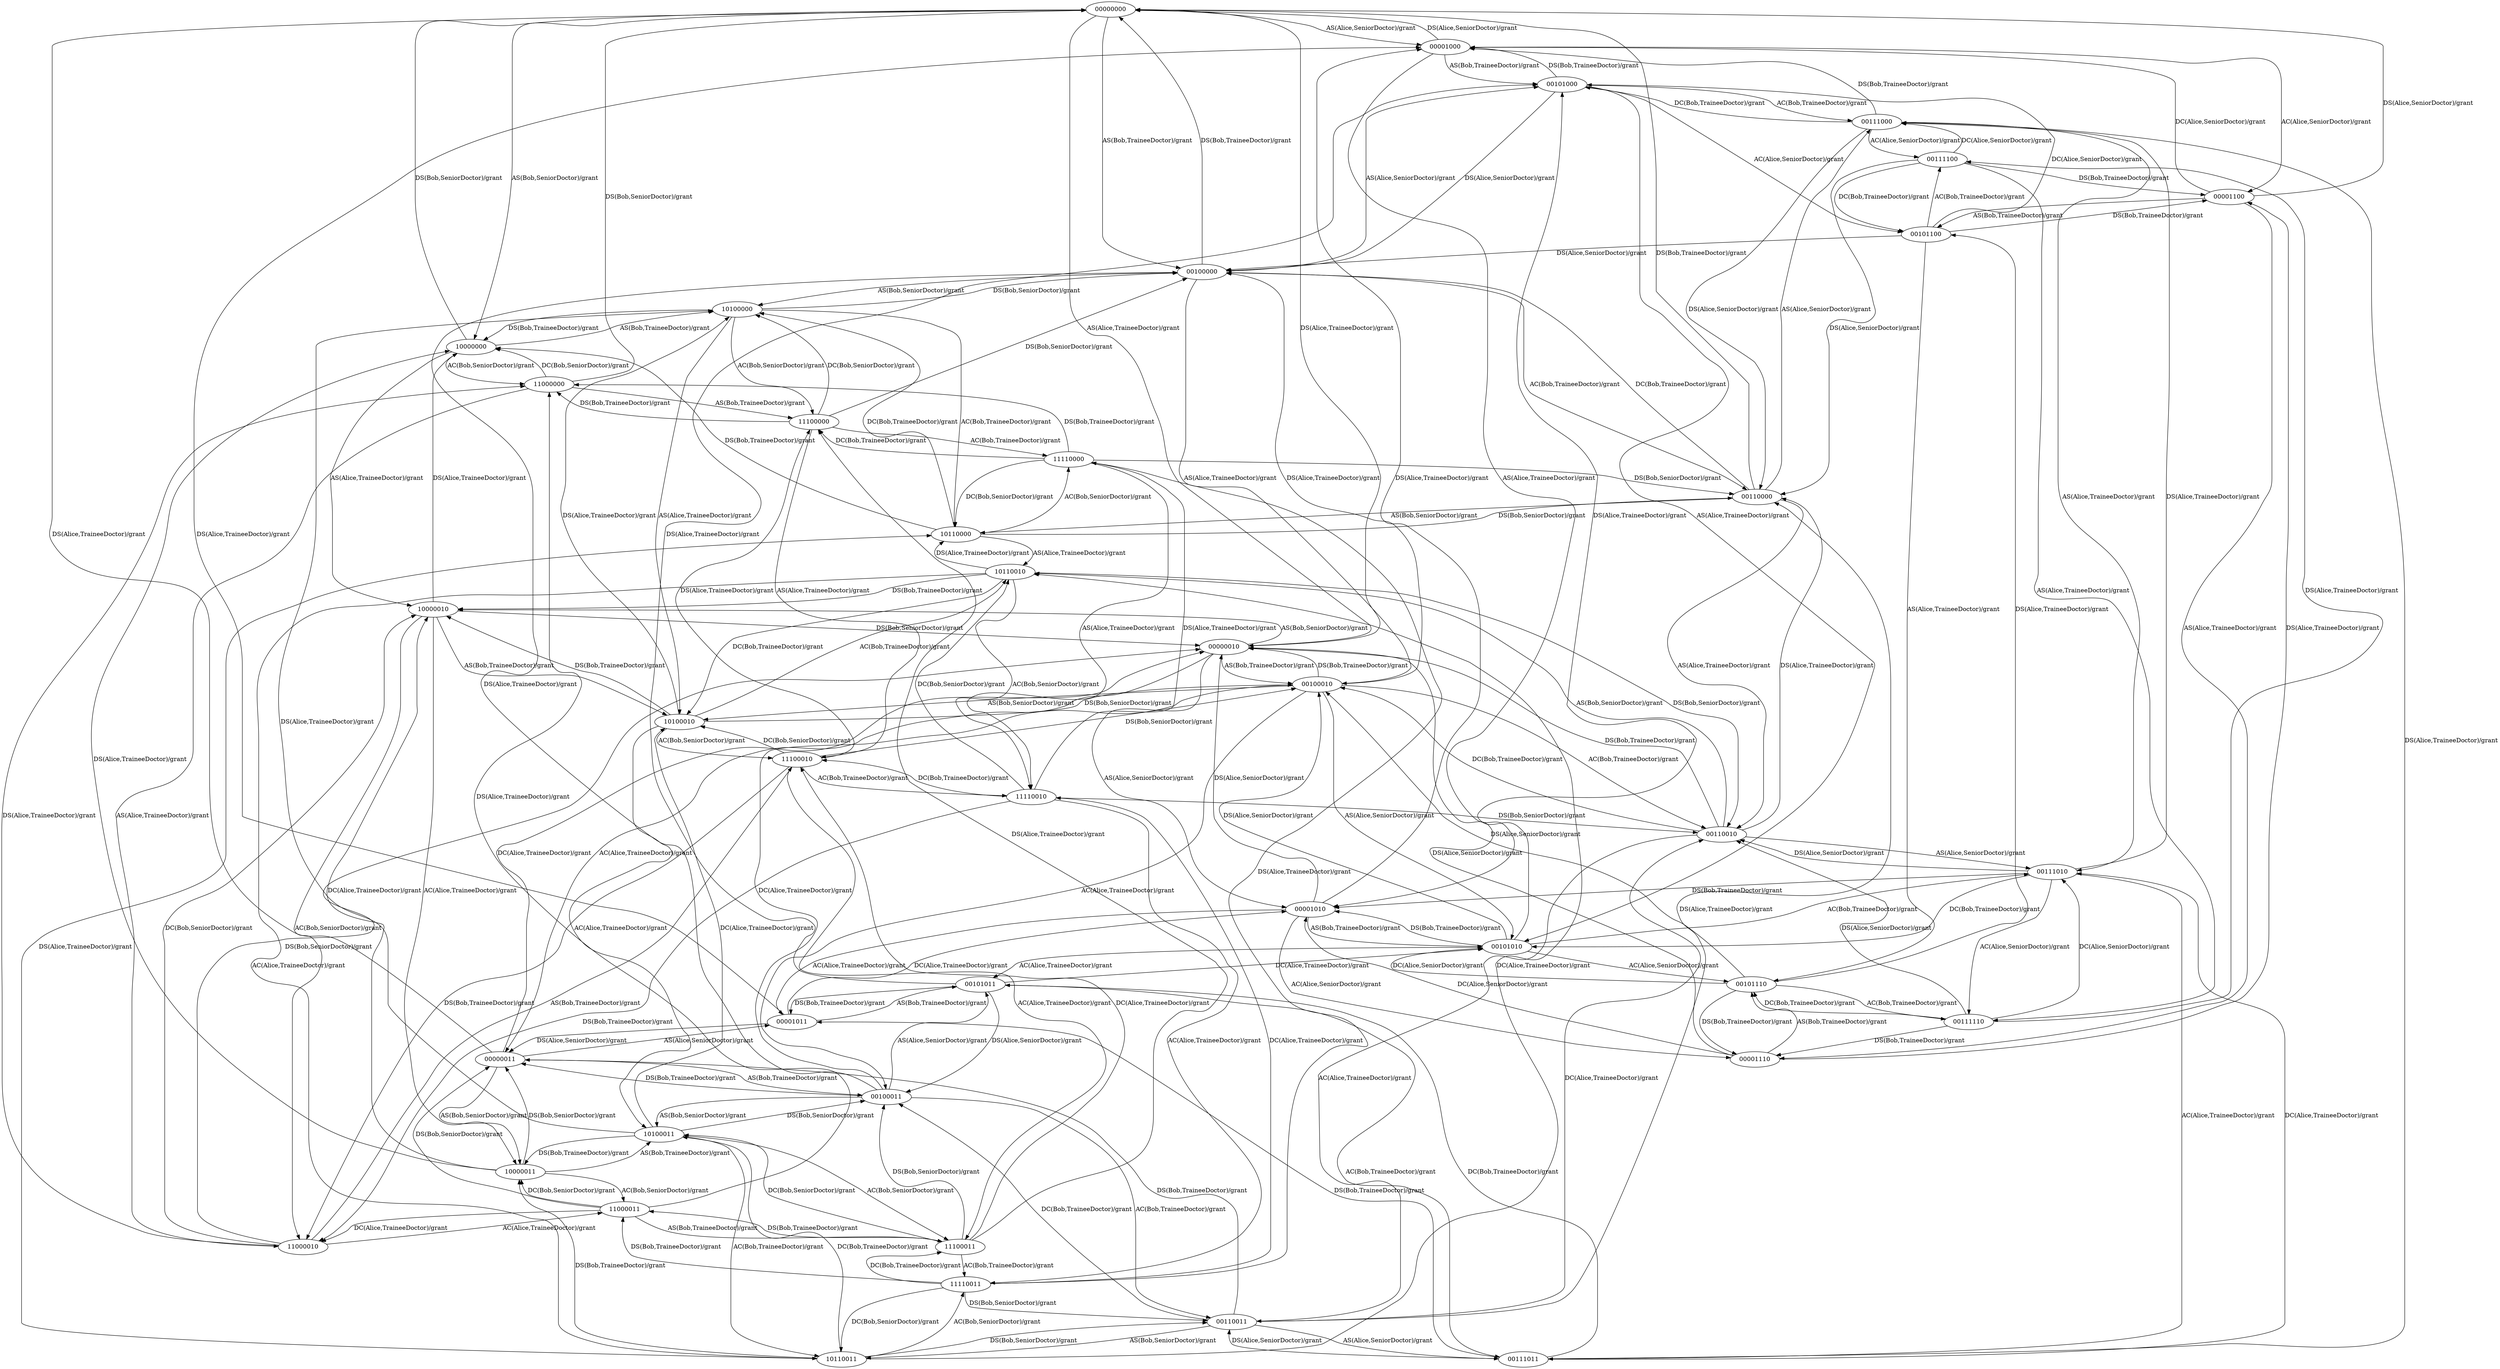 digraph rbac2Fsm {
  00000000 -> 00001000 [ label ="AS(Alice,SeniorDoctor)/grant"];
  00000000 -> 00000010 [ label ="AS(Alice,TraineeDoctor)/grant"];
  00000000 -> 10000000 [ label ="AS(Bob,SeniorDoctor)/grant"];
  00000000 -> 00100000 [ label ="AS(Bob,TraineeDoctor)/grant"];
  00000010 -> 00000011 [ label ="AC(Alice,TraineeDoctor)/grant"];
  00000010 -> 00001010 [ label ="AS(Alice,SeniorDoctor)/grant"];
  00000010 -> 10000010 [ label ="AS(Bob,SeniorDoctor)/grant"];
  00000010 -> 00100010 [ label ="AS(Bob,TraineeDoctor)/grant"];
  00000010 -> 00000000 [ label ="DS(Alice,TraineeDoctor)/grant"];
  00000011 -> 00001011 [ label ="AS(Alice,SeniorDoctor)/grant"];
  00000011 -> 10000011 [ label ="AS(Bob,SeniorDoctor)/grant"];
  00000011 -> 00100011 [ label ="AS(Bob,TraineeDoctor)/grant"];
  00000011 -> 00000010 [ label ="DC(Alice,TraineeDoctor)/grant"];
  00000011 -> 00000000 [ label ="DS(Alice,TraineeDoctor)/grant"];
  00001000 -> 00001100 [ label ="AC(Alice,SeniorDoctor)/grant"];
  00001000 -> 00001010 [ label ="AS(Alice,TraineeDoctor)/grant"];
  00001000 -> 00101000 [ label ="AS(Bob,TraineeDoctor)/grant"];
  00001000 -> 00000000 [ label ="DS(Alice,SeniorDoctor)/grant"];
  00001010 -> 00001110 [ label ="AC(Alice,SeniorDoctor)/grant"];
  00001010 -> 00001011 [ label ="AC(Alice,TraineeDoctor)/grant"];
  00001010 -> 00101010 [ label ="AS(Bob,TraineeDoctor)/grant"];
  00001010 -> 00000010 [ label ="DS(Alice,SeniorDoctor)/grant"];
  00001010 -> 00001000 [ label ="DS(Alice,TraineeDoctor)/grant"];
  00001011 -> 00101011 [ label ="AS(Bob,TraineeDoctor)/grant"];
  00001011 -> 00001010 [ label ="DC(Alice,TraineeDoctor)/grant"];
  00001011 -> 00000011 [ label ="DS(Alice,SeniorDoctor)/grant"];
  00001011 -> 00001000 [ label ="DS(Alice,TraineeDoctor)/grant"];
  00001100 -> 00001110 [ label ="AS(Alice,TraineeDoctor)/grant"];
  00001100 -> 00101100 [ label ="AS(Bob,TraineeDoctor)/grant"];
  00001100 -> 00001000 [ label ="DC(Alice,SeniorDoctor)/grant"];
  00001100 -> 00000000 [ label ="DS(Alice,SeniorDoctor)/grant"];
  00001110 -> 00101110 [ label ="AS(Bob,TraineeDoctor)/grant"];
  00001110 -> 00001010 [ label ="DC(Alice,SeniorDoctor)/grant"];
  00001110 -> 00000010 [ label ="DS(Alice,SeniorDoctor)/grant"];
  00001110 -> 00001100 [ label ="DS(Alice,TraineeDoctor)/grant"];
  00100000 -> 00110000 [ label ="AC(Bob,TraineeDoctor)/grant"];
  00100000 -> 00101000 [ label ="AS(Alice,SeniorDoctor)/grant"];
  00100000 -> 00100010 [ label ="AS(Alice,TraineeDoctor)/grant"];
  00100000 -> 10100000 [ label ="AS(Bob,SeniorDoctor)/grant"];
  00100000 -> 00000000 [ label ="DS(Bob,TraineeDoctor)/grant"];
  00100010 -> 00100011 [ label ="AC(Alice,TraineeDoctor)/grant"];
  00100010 -> 00110010 [ label ="AC(Bob,TraineeDoctor)/grant"];
  00100010 -> 00101010 [ label ="AS(Alice,SeniorDoctor)/grant"];
  00100010 -> 10100010 [ label ="AS(Bob,SeniorDoctor)/grant"];
  00100010 -> 00100000 [ label ="DS(Alice,TraineeDoctor)/grant"];
  00100010 -> 00000010 [ label ="DS(Bob,TraineeDoctor)/grant"];
  00100011 -> 00110011 [ label ="AC(Bob,TraineeDoctor)/grant"];
  00100011 -> 00101011 [ label ="AS(Alice,SeniorDoctor)/grant"];
  00100011 -> 10100011 [ label ="AS(Bob,SeniorDoctor)/grant"];
  00100011 -> 00100010 [ label ="DC(Alice,TraineeDoctor)/grant"];
  00100011 -> 00100000 [ label ="DS(Alice,TraineeDoctor)/grant"];
  00100011 -> 00000011 [ label ="DS(Bob,TraineeDoctor)/grant"];
  00101000 -> 00101100 [ label ="AC(Alice,SeniorDoctor)/grant"];
  00101000 -> 00111000 [ label ="AC(Bob,TraineeDoctor)/grant"];
  00101000 -> 00101010 [ label ="AS(Alice,TraineeDoctor)/grant"];
  00101000 -> 00100000 [ label ="DS(Alice,SeniorDoctor)/grant"];
  00101000 -> 00001000 [ label ="DS(Bob,TraineeDoctor)/grant"];
  00101010 -> 00101110 [ label ="AC(Alice,SeniorDoctor)/grant"];
  00101010 -> 00101011 [ label ="AC(Alice,TraineeDoctor)/grant"];
  00101010 -> 00111010 [ label ="AC(Bob,TraineeDoctor)/grant"];
  00101010 -> 00100010 [ label ="DS(Alice,SeniorDoctor)/grant"];
  00101010 -> 00101000 [ label ="DS(Alice,TraineeDoctor)/grant"];
  00101010 -> 00001010 [ label ="DS(Bob,TraineeDoctor)/grant"];
  00101011 -> 00111011 [ label ="AC(Bob,TraineeDoctor)/grant"];
  00101011 -> 00101010 [ label ="DC(Alice,TraineeDoctor)/grant"];
  00101011 -> 00100011 [ label ="DS(Alice,SeniorDoctor)/grant"];
  00101011 -> 00101000 [ label ="DS(Alice,TraineeDoctor)/grant"];
  00101011 -> 00001011 [ label ="DS(Bob,TraineeDoctor)/grant"];
  00101100 -> 00111100 [ label ="AC(Bob,TraineeDoctor)/grant"];
  00101100 -> 00101110 [ label ="AS(Alice,TraineeDoctor)/grant"];
  00101100 -> 00101000 [ label ="DC(Alice,SeniorDoctor)/grant"];
  00101100 -> 00100000 [ label ="DS(Alice,SeniorDoctor)/grant"];
  00101100 -> 00001100 [ label ="DS(Bob,TraineeDoctor)/grant"];
  00101110 -> 00111110 [ label ="AC(Bob,TraineeDoctor)/grant"];
  00101110 -> 00101010 [ label ="DC(Alice,SeniorDoctor)/grant"];
  00101110 -> 00100010 [ label ="DS(Alice,SeniorDoctor)/grant"];
  00101110 -> 00101100 [ label ="DS(Alice,TraineeDoctor)/grant"];
  00101110 -> 00001110 [ label ="DS(Bob,TraineeDoctor)/grant"];
  00110000 -> 00111000 [ label ="AS(Alice,SeniorDoctor)/grant"];
  00110000 -> 00110010 [ label ="AS(Alice,TraineeDoctor)/grant"];
  00110000 -> 10110000 [ label ="AS(Bob,SeniorDoctor)/grant"];
  00110000 -> 00100000 [ label ="DC(Bob,TraineeDoctor)/grant"];
  00110000 -> 00000000 [ label ="DS(Bob,TraineeDoctor)/grant"];
  00110010 -> 00110011 [ label ="AC(Alice,TraineeDoctor)/grant"];
  00110010 -> 00111010 [ label ="AS(Alice,SeniorDoctor)/grant"];
  00110010 -> 10110010 [ label ="AS(Bob,SeniorDoctor)/grant"];
  00110010 -> 00100010 [ label ="DC(Bob,TraineeDoctor)/grant"];
  00110010 -> 00110000 [ label ="DS(Alice,TraineeDoctor)/grant"];
  00110010 -> 00000010 [ label ="DS(Bob,TraineeDoctor)/grant"];
  00110011 -> 00111011 [ label ="AS(Alice,SeniorDoctor)/grant"];
  00110011 -> 10110011 [ label ="AS(Bob,SeniorDoctor)/grant"];
  00110011 -> 00110010 [ label ="DC(Alice,TraineeDoctor)/grant"];
  00110011 -> 00100011 [ label ="DC(Bob,TraineeDoctor)/grant"];
  00110011 -> 00110000 [ label ="DS(Alice,TraineeDoctor)/grant"];
  00110011 -> 00000011 [ label ="DS(Bob,TraineeDoctor)/grant"];
  00111000 -> 00111100 [ label ="AC(Alice,SeniorDoctor)/grant"];
  00111000 -> 00111010 [ label ="AS(Alice,TraineeDoctor)/grant"];
  00111000 -> 00101000 [ label ="DC(Bob,TraineeDoctor)/grant"];
  00111000 -> 00110000 [ label ="DS(Alice,SeniorDoctor)/grant"];
  00111000 -> 00001000 [ label ="DS(Bob,TraineeDoctor)/grant"];
  00111010 -> 00111110 [ label ="AC(Alice,SeniorDoctor)/grant"];
  00111010 -> 00111011 [ label ="AC(Alice,TraineeDoctor)/grant"];
  00111010 -> 00101010 [ label ="DC(Bob,TraineeDoctor)/grant"];
  00111010 -> 00110010 [ label ="DS(Alice,SeniorDoctor)/grant"];
  00111010 -> 00111000 [ label ="DS(Alice,TraineeDoctor)/grant"];
  00111010 -> 00001010 [ label ="DS(Bob,TraineeDoctor)/grant"];
  00111011 -> 00111010 [ label ="DC(Alice,TraineeDoctor)/grant"];
  00111011 -> 00101011 [ label ="DC(Bob,TraineeDoctor)/grant"];
  00111011 -> 00110011 [ label ="DS(Alice,SeniorDoctor)/grant"];
  00111011 -> 00111000 [ label ="DS(Alice,TraineeDoctor)/grant"];
  00111011 -> 00001011 [ label ="DS(Bob,TraineeDoctor)/grant"];
  00111100 -> 00111110 [ label ="AS(Alice,TraineeDoctor)/grant"];
  00111100 -> 00111000 [ label ="DC(Alice,SeniorDoctor)/grant"];
  00111100 -> 00101100 [ label ="DC(Bob,TraineeDoctor)/grant"];
  00111100 -> 00110000 [ label ="DS(Alice,SeniorDoctor)/grant"];
  00111100 -> 00001100 [ label ="DS(Bob,TraineeDoctor)/grant"];
  00111110 -> 00111010 [ label ="DC(Alice,SeniorDoctor)/grant"];
  00111110 -> 00101110 [ label ="DC(Bob,TraineeDoctor)/grant"];
  00111110 -> 00110010 [ label ="DS(Alice,SeniorDoctor)/grant"];
  00111110 -> 00111100 [ label ="DS(Alice,TraineeDoctor)/grant"];
  00111110 -> 00001110 [ label ="DS(Bob,TraineeDoctor)/grant"];
  10000000 -> 11000000 [ label ="AC(Bob,SeniorDoctor)/grant"];
  10000000 -> 10000010 [ label ="AS(Alice,TraineeDoctor)/grant"];
  10000000 -> 10100000 [ label ="AS(Bob,TraineeDoctor)/grant"];
  10000000 -> 00000000 [ label ="DS(Bob,SeniorDoctor)/grant"];
  10000010 -> 10000011 [ label ="AC(Alice,TraineeDoctor)/grant"];
  10000010 -> 11000010 [ label ="AC(Bob,SeniorDoctor)/grant"];
  10000010 -> 10100010 [ label ="AS(Bob,TraineeDoctor)/grant"];
  10000010 -> 10000000 [ label ="DS(Alice,TraineeDoctor)/grant"];
  10000010 -> 00000010 [ label ="DS(Bob,SeniorDoctor)/grant"];
  10000011 -> 11000011 [ label ="AC(Bob,SeniorDoctor)/grant"];
  10000011 -> 10100011 [ label ="AS(Bob,TraineeDoctor)/grant"];
  10000011 -> 10000010 [ label ="DC(Alice,TraineeDoctor)/grant"];
  10000011 -> 10000000 [ label ="DS(Alice,TraineeDoctor)/grant"];
  10000011 -> 00000011 [ label ="DS(Bob,SeniorDoctor)/grant"];
  10100000 -> 11100000 [ label ="AC(Bob,SeniorDoctor)/grant"];
  10100000 -> 10110000 [ label ="AC(Bob,TraineeDoctor)/grant"];
  10100000 -> 10100010 [ label ="AS(Alice,TraineeDoctor)/grant"];
  10100000 -> 00100000 [ label ="DS(Bob,SeniorDoctor)/grant"];
  10100000 -> 10000000 [ label ="DS(Bob,TraineeDoctor)/grant"];
  10100010 -> 10100011 [ label ="AC(Alice,TraineeDoctor)/grant"];
  10100010 -> 11100010 [ label ="AC(Bob,SeniorDoctor)/grant"];
  10100010 -> 10110010 [ label ="AC(Bob,TraineeDoctor)/grant"];
  10100010 -> 10100000 [ label ="DS(Alice,TraineeDoctor)/grant"];
  10100010 -> 00100010 [ label ="DS(Bob,SeniorDoctor)/grant"];
  10100010 -> 10000010 [ label ="DS(Bob,TraineeDoctor)/grant"];
  10100011 -> 11100011 [ label ="AC(Bob,SeniorDoctor)/grant"];
  10100011 -> 10110011 [ label ="AC(Bob,TraineeDoctor)/grant"];
  10100011 -> 10100010 [ label ="DC(Alice,TraineeDoctor)/grant"];
  10100011 -> 10100000 [ label ="DS(Alice,TraineeDoctor)/grant"];
  10100011 -> 00100011 [ label ="DS(Bob,SeniorDoctor)/grant"];
  10100011 -> 10000011 [ label ="DS(Bob,TraineeDoctor)/grant"];
  10110000 -> 11110000 [ label ="AC(Bob,SeniorDoctor)/grant"];
  10110000 -> 10110010 [ label ="AS(Alice,TraineeDoctor)/grant"];
  10110000 -> 10100000 [ label ="DC(Bob,TraineeDoctor)/grant"];
  10110000 -> 00110000 [ label ="DS(Bob,SeniorDoctor)/grant"];
  10110000 -> 10000000 [ label ="DS(Bob,TraineeDoctor)/grant"];
  10110010 -> 10110011 [ label ="AC(Alice,TraineeDoctor)/grant"];
  10110010 -> 11110010 [ label ="AC(Bob,SeniorDoctor)/grant"];
  10110010 -> 10100010 [ label ="DC(Bob,TraineeDoctor)/grant"];
  10110010 -> 10110000 [ label ="DS(Alice,TraineeDoctor)/grant"];
  10110010 -> 00110010 [ label ="DS(Bob,SeniorDoctor)/grant"];
  10110010 -> 10000010 [ label ="DS(Bob,TraineeDoctor)/grant"];
  10110011 -> 11110011 [ label ="AC(Bob,SeniorDoctor)/grant"];
  10110011 -> 10110010 [ label ="DC(Alice,TraineeDoctor)/grant"];
  10110011 -> 10100011 [ label ="DC(Bob,TraineeDoctor)/grant"];
  10110011 -> 10110000 [ label ="DS(Alice,TraineeDoctor)/grant"];
  10110011 -> 00110011 [ label ="DS(Bob,SeniorDoctor)/grant"];
  10110011 -> 10000011 [ label ="DS(Bob,TraineeDoctor)/grant"];
  11000000 -> 11000010 [ label ="AS(Alice,TraineeDoctor)/grant"];
  11000000 -> 11100000 [ label ="AS(Bob,TraineeDoctor)/grant"];
  11000000 -> 10000000 [ label ="DC(Bob,SeniorDoctor)/grant"];
  11000000 -> 00000000 [ label ="DS(Bob,SeniorDoctor)/grant"];
  11000010 -> 11000011 [ label ="AC(Alice,TraineeDoctor)/grant"];
  11000010 -> 11100010 [ label ="AS(Bob,TraineeDoctor)/grant"];
  11000010 -> 10000010 [ label ="DC(Bob,SeniorDoctor)/grant"];
  11000010 -> 11000000 [ label ="DS(Alice,TraineeDoctor)/grant"];
  11000010 -> 00000010 [ label ="DS(Bob,SeniorDoctor)/grant"];
  11000011 -> 11100011 [ label ="AS(Bob,TraineeDoctor)/grant"];
  11000011 -> 11000010 [ label ="DC(Alice,TraineeDoctor)/grant"];
  11000011 -> 10000011 [ label ="DC(Bob,SeniorDoctor)/grant"];
  11000011 -> 11000000 [ label ="DS(Alice,TraineeDoctor)/grant"];
  11000011 -> 00000011 [ label ="DS(Bob,SeniorDoctor)/grant"];
  11100000 -> 11110000 [ label ="AC(Bob,TraineeDoctor)/grant"];
  11100000 -> 11100010 [ label ="AS(Alice,TraineeDoctor)/grant"];
  11100000 -> 10100000 [ label ="DC(Bob,SeniorDoctor)/grant"];
  11100000 -> 00100000 [ label ="DS(Bob,SeniorDoctor)/grant"];
  11100000 -> 11000000 [ label ="DS(Bob,TraineeDoctor)/grant"];
  11100010 -> 11100011 [ label ="AC(Alice,TraineeDoctor)/grant"];
  11100010 -> 11110010 [ label ="AC(Bob,TraineeDoctor)/grant"];
  11100010 -> 10100010 [ label ="DC(Bob,SeniorDoctor)/grant"];
  11100010 -> 11100000 [ label ="DS(Alice,TraineeDoctor)/grant"];
  11100010 -> 00100010 [ label ="DS(Bob,SeniorDoctor)/grant"];
  11100010 -> 11000010 [ label ="DS(Bob,TraineeDoctor)/grant"];
  11100011 -> 11110011 [ label ="AC(Bob,TraineeDoctor)/grant"];
  11100011 -> 11100010 [ label ="DC(Alice,TraineeDoctor)/grant"];
  11100011 -> 10100011 [ label ="DC(Bob,SeniorDoctor)/grant"];
  11100011 -> 11100000 [ label ="DS(Alice,TraineeDoctor)/grant"];
  11100011 -> 00100011 [ label ="DS(Bob,SeniorDoctor)/grant"];
  11100011 -> 11000011 [ label ="DS(Bob,TraineeDoctor)/grant"];
  11110000 -> 11110010 [ label ="AS(Alice,TraineeDoctor)/grant"];
  11110000 -> 10110000 [ label ="DC(Bob,SeniorDoctor)/grant"];
  11110000 -> 11100000 [ label ="DC(Bob,TraineeDoctor)/grant"];
  11110000 -> 00110000 [ label ="DS(Bob,SeniorDoctor)/grant"];
  11110000 -> 11000000 [ label ="DS(Bob,TraineeDoctor)/grant"];
  11110010 -> 11110011 [ label ="AC(Alice,TraineeDoctor)/grant"];
  11110010 -> 10110010 [ label ="DC(Bob,SeniorDoctor)/grant"];
  11110010 -> 11100010 [ label ="DC(Bob,TraineeDoctor)/grant"];
  11110010 -> 11110000 [ label ="DS(Alice,TraineeDoctor)/grant"];
  11110010 -> 00110010 [ label ="DS(Bob,SeniorDoctor)/grant"];
  11110010 -> 11000010 [ label ="DS(Bob,TraineeDoctor)/grant"];
  11110011 -> 11110010 [ label ="DC(Alice,TraineeDoctor)/grant"];
  11110011 -> 10110011 [ label ="DC(Bob,SeniorDoctor)/grant"];
  11110011 -> 11100011 [ label ="DC(Bob,TraineeDoctor)/grant"];
  11110011 -> 11110000 [ label ="DS(Alice,TraineeDoctor)/grant"];
  11110011 -> 00110011 [ label ="DS(Bob,SeniorDoctor)/grant"];
  11110011 -> 11000011 [ label ="DS(Bob,TraineeDoctor)/grant"];
}
